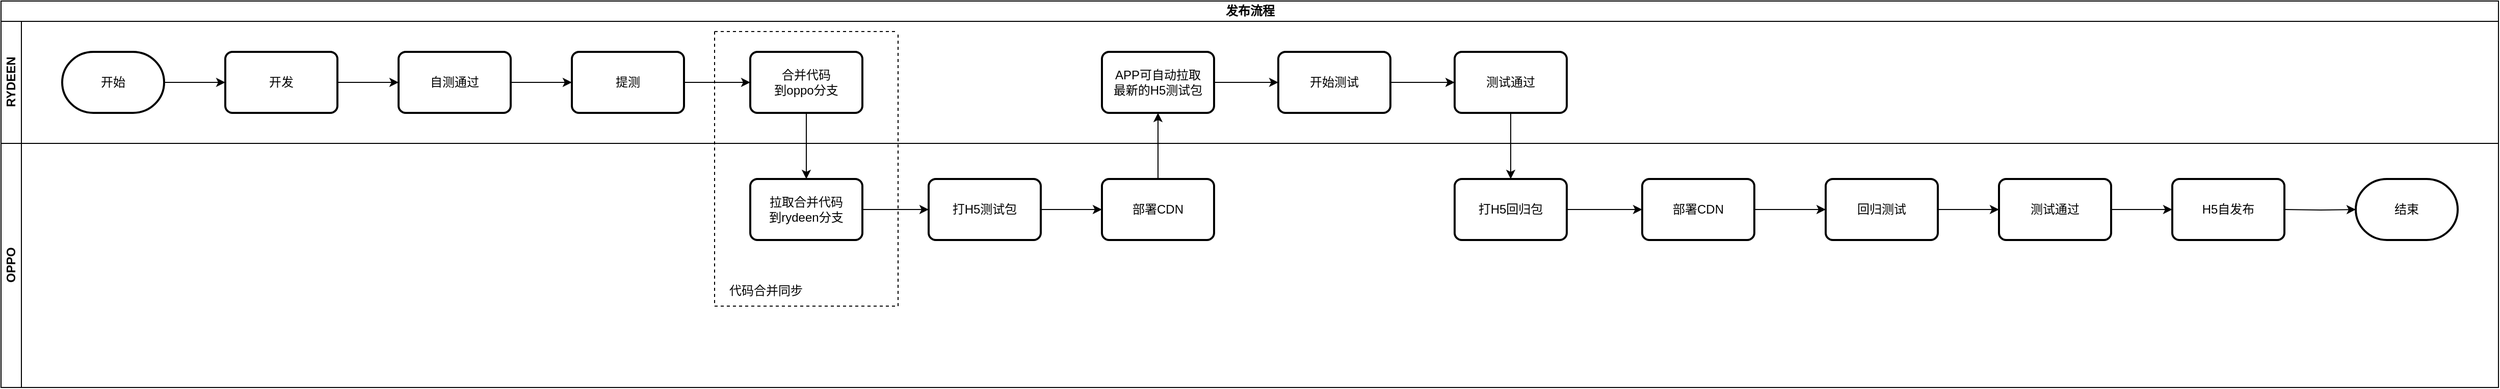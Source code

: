 <mxfile version="24.0.7" type="github">
  <diagram name="第 1 页" id="DAGRTdv7kkAqzBV7Zv9-">
    <mxGraphModel dx="2261" dy="-423" grid="1" gridSize="10" guides="1" tooltips="1" connect="1" arrows="1" fold="1" page="1" pageScale="1" pageWidth="827" pageHeight="1169" math="0" shadow="0">
      <root>
        <mxCell id="0" />
        <mxCell id="1" parent="0" />
        <mxCell id="lMIF8WrqZ08UB6Lh3qAM-1" value="发布流程" style="swimlane;childLayout=stackLayout;resizeParent=1;resizeParentMax=0;horizontal=1;startSize=20;horizontalStack=0;html=1;" vertex="1" parent="1">
          <mxGeometry x="-20" y="1480" width="2450" height="380" as="geometry" />
        </mxCell>
        <mxCell id="lMIF8WrqZ08UB6Lh3qAM-2" value="RYDEEN" style="swimlane;startSize=20;horizontal=0;html=1;" vertex="1" parent="lMIF8WrqZ08UB6Lh3qAM-1">
          <mxGeometry y="20" width="2450" height="120" as="geometry" />
        </mxCell>
        <mxCell id="lMIF8WrqZ08UB6Lh3qAM-3" value="" style="edgeStyle=orthogonalEdgeStyle;rounded=0;orthogonalLoop=1;jettySize=auto;html=1;" edge="1" parent="lMIF8WrqZ08UB6Lh3qAM-2" source="lMIF8WrqZ08UB6Lh3qAM-4" target="lMIF8WrqZ08UB6Lh3qAM-6">
          <mxGeometry relative="1" as="geometry" />
        </mxCell>
        <mxCell id="lMIF8WrqZ08UB6Lh3qAM-4" value="开始" style="strokeWidth=2;html=1;shape=mxgraph.flowchart.terminator;whiteSpace=wrap;" vertex="1" parent="lMIF8WrqZ08UB6Lh3qAM-2">
          <mxGeometry x="60" y="30" width="100" height="60" as="geometry" />
        </mxCell>
        <mxCell id="lMIF8WrqZ08UB6Lh3qAM-5" value="" style="edgeStyle=orthogonalEdgeStyle;rounded=0;orthogonalLoop=1;jettySize=auto;html=1;" edge="1" parent="lMIF8WrqZ08UB6Lh3qAM-2" source="lMIF8WrqZ08UB6Lh3qAM-6" target="lMIF8WrqZ08UB6Lh3qAM-8">
          <mxGeometry relative="1" as="geometry" />
        </mxCell>
        <mxCell id="lMIF8WrqZ08UB6Lh3qAM-6" value="开发" style="rounded=1;whiteSpace=wrap;html=1;absoluteArcSize=1;arcSize=14;strokeWidth=2;" vertex="1" parent="lMIF8WrqZ08UB6Lh3qAM-2">
          <mxGeometry x="220" y="30" width="110" height="60" as="geometry" />
        </mxCell>
        <mxCell id="lMIF8WrqZ08UB6Lh3qAM-7" value="" style="edgeStyle=orthogonalEdgeStyle;rounded=0;orthogonalLoop=1;jettySize=auto;html=1;" edge="1" parent="lMIF8WrqZ08UB6Lh3qAM-2" source="lMIF8WrqZ08UB6Lh3qAM-8">
          <mxGeometry relative="1" as="geometry">
            <mxPoint x="560" y="60" as="targetPoint" />
          </mxGeometry>
        </mxCell>
        <mxCell id="lMIF8WrqZ08UB6Lh3qAM-8" value="自测通过" style="rounded=1;whiteSpace=wrap;html=1;absoluteArcSize=1;arcSize=14;strokeWidth=2;" vertex="1" parent="lMIF8WrqZ08UB6Lh3qAM-2">
          <mxGeometry x="390" y="30" width="110" height="60" as="geometry" />
        </mxCell>
        <mxCell id="lMIF8WrqZ08UB6Lh3qAM-9" value="提测" style="rounded=1;whiteSpace=wrap;html=1;absoluteArcSize=1;arcSize=14;strokeWidth=2;" vertex="1" parent="lMIF8WrqZ08UB6Lh3qAM-2">
          <mxGeometry x="560" y="30" width="110" height="60" as="geometry" />
        </mxCell>
        <mxCell id="lMIF8WrqZ08UB6Lh3qAM-10" value="" style="edgeStyle=orthogonalEdgeStyle;rounded=0;orthogonalLoop=1;jettySize=auto;html=1;" edge="1" parent="lMIF8WrqZ08UB6Lh3qAM-2" source="lMIF8WrqZ08UB6Lh3qAM-11" target="lMIF8WrqZ08UB6Lh3qAM-12">
          <mxGeometry relative="1" as="geometry" />
        </mxCell>
        <mxCell id="lMIF8WrqZ08UB6Lh3qAM-11" value="开始测试" style="rounded=1;whiteSpace=wrap;html=1;absoluteArcSize=1;arcSize=14;strokeWidth=2;" vertex="1" parent="lMIF8WrqZ08UB6Lh3qAM-2">
          <mxGeometry x="1253" y="30" width="110" height="60" as="geometry" />
        </mxCell>
        <mxCell id="lMIF8WrqZ08UB6Lh3qAM-12" value="测试通过" style="rounded=1;whiteSpace=wrap;html=1;absoluteArcSize=1;arcSize=14;strokeWidth=2;" vertex="1" parent="lMIF8WrqZ08UB6Lh3qAM-2">
          <mxGeometry x="1426" y="30" width="110" height="60" as="geometry" />
        </mxCell>
        <mxCell id="lMIF8WrqZ08UB6Lh3qAM-13" value="" style="edgeStyle=orthogonalEdgeStyle;rounded=0;orthogonalLoop=1;jettySize=auto;html=1;" edge="1" parent="lMIF8WrqZ08UB6Lh3qAM-2" source="lMIF8WrqZ08UB6Lh3qAM-14" target="lMIF8WrqZ08UB6Lh3qAM-11">
          <mxGeometry relative="1" as="geometry" />
        </mxCell>
        <mxCell id="lMIF8WrqZ08UB6Lh3qAM-14" value="APP可自动&lt;span style=&quot;background-color: initial;&quot;&gt;拉取&lt;/span&gt;&lt;div&gt;&lt;span style=&quot;background-color: initial;&quot;&gt;最新的H5测试包&lt;/span&gt;&lt;/div&gt;" style="rounded=1;whiteSpace=wrap;html=1;absoluteArcSize=1;arcSize=14;strokeWidth=2;" vertex="1" parent="lMIF8WrqZ08UB6Lh3qAM-2">
          <mxGeometry x="1080" y="30" width="110" height="60" as="geometry" />
        </mxCell>
        <mxCell id="lMIF8WrqZ08UB6Lh3qAM-15" value="" style="edgeStyle=orthogonalEdgeStyle;rounded=0;orthogonalLoop=1;jettySize=auto;html=1;exitX=1;exitY=0.5;exitDx=0;exitDy=0;" edge="1" parent="lMIF8WrqZ08UB6Lh3qAM-1" source="lMIF8WrqZ08UB6Lh3qAM-9" target="lMIF8WrqZ08UB6Lh3qAM-21">
          <mxGeometry relative="1" as="geometry">
            <mxPoint x="680" y="80" as="sourcePoint" />
          </mxGeometry>
        </mxCell>
        <mxCell id="lMIF8WrqZ08UB6Lh3qAM-16" value="" style="rounded=0;orthogonalLoop=1;jettySize=auto;html=1;exitX=0.5;exitY=0;exitDx=0;exitDy=0;entryX=0.5;entryY=1;entryDx=0;entryDy=0;" edge="1" parent="lMIF8WrqZ08UB6Lh3qAM-1" source="lMIF8WrqZ08UB6Lh3qAM-24" target="lMIF8WrqZ08UB6Lh3qAM-14">
          <mxGeometry relative="1" as="geometry">
            <mxPoint x="1263" y="340" as="sourcePoint" />
            <mxPoint x="1263" y="405" as="targetPoint" />
          </mxGeometry>
        </mxCell>
        <mxCell id="lMIF8WrqZ08UB6Lh3qAM-17" value="" style="rounded=0;orthogonalLoop=1;jettySize=auto;html=1;exitX=0.5;exitY=1;exitDx=0;exitDy=0;entryX=0.5;entryY=0;entryDx=0;entryDy=0;" edge="1" parent="lMIF8WrqZ08UB6Lh3qAM-1" source="lMIF8WrqZ08UB6Lh3qAM-12" target="lMIF8WrqZ08UB6Lh3qAM-26">
          <mxGeometry relative="1" as="geometry">
            <mxPoint x="1200" y="185" as="sourcePoint" />
            <mxPoint x="1308" y="120" as="targetPoint" />
          </mxGeometry>
        </mxCell>
        <mxCell id="lMIF8WrqZ08UB6Lh3qAM-18" value="OPPO" style="swimlane;startSize=20;horizontal=0;html=1;" vertex="1" parent="lMIF8WrqZ08UB6Lh3qAM-1">
          <mxGeometry y="140" width="2450" height="240" as="geometry" />
        </mxCell>
        <mxCell id="lMIF8WrqZ08UB6Lh3qAM-19" value="" style="swimlane;startSize=0;swimlaneFillColor=none;dashed=1;" vertex="1" parent="lMIF8WrqZ08UB6Lh3qAM-18">
          <mxGeometry x="700" y="-110" width="180" height="270" as="geometry" />
        </mxCell>
        <mxCell id="lMIF8WrqZ08UB6Lh3qAM-20" value="代码合并同步" style="text;html=1;align=center;verticalAlign=middle;resizable=0;points=[];autosize=1;strokeColor=none;fillColor=none;" vertex="1" parent="lMIF8WrqZ08UB6Lh3qAM-19">
          <mxGeometry y="240" width="100" height="30" as="geometry" />
        </mxCell>
        <mxCell id="lMIF8WrqZ08UB6Lh3qAM-21" value="合并代码&lt;div&gt;到oppo分支&lt;/div&gt;" style="rounded=1;whiteSpace=wrap;html=1;absoluteArcSize=1;arcSize=14;strokeWidth=2;" vertex="1" parent="lMIF8WrqZ08UB6Lh3qAM-18">
          <mxGeometry x="735" y="-90" width="110" height="60" as="geometry" />
        </mxCell>
        <mxCell id="lMIF8WrqZ08UB6Lh3qAM-22" value="" style="edgeStyle=orthogonalEdgeStyle;rounded=0;orthogonalLoop=1;jettySize=auto;html=1;entryX=0;entryY=0.5;entryDx=0;entryDy=0;" edge="1" parent="lMIF8WrqZ08UB6Lh3qAM-18" source="lMIF8WrqZ08UB6Lh3qAM-35" target="lMIF8WrqZ08UB6Lh3qAM-24">
          <mxGeometry relative="1" as="geometry">
            <mxPoint x="905" y="65" as="targetPoint" />
          </mxGeometry>
        </mxCell>
        <mxCell id="lMIF8WrqZ08UB6Lh3qAM-23" value="拉取合并代码&lt;div&gt;到rydeen分支&lt;/div&gt;" style="rounded=1;whiteSpace=wrap;html=1;absoluteArcSize=1;arcSize=14;strokeWidth=2;" vertex="1" parent="lMIF8WrqZ08UB6Lh3qAM-18">
          <mxGeometry x="735" y="35" width="110" height="60" as="geometry" />
        </mxCell>
        <mxCell id="lMIF8WrqZ08UB6Lh3qAM-24" value="部署CDN" style="rounded=1;whiteSpace=wrap;html=1;absoluteArcSize=1;arcSize=14;strokeWidth=2;" vertex="1" parent="lMIF8WrqZ08UB6Lh3qAM-18">
          <mxGeometry x="1080" y="35" width="110" height="60" as="geometry" />
        </mxCell>
        <mxCell id="lMIF8WrqZ08UB6Lh3qAM-25" value="" style="edgeStyle=orthogonalEdgeStyle;rounded=0;orthogonalLoop=1;jettySize=auto;html=1;" edge="1" parent="lMIF8WrqZ08UB6Lh3qAM-18" source="lMIF8WrqZ08UB6Lh3qAM-37" target="lMIF8WrqZ08UB6Lh3qAM-28">
          <mxGeometry relative="1" as="geometry" />
        </mxCell>
        <mxCell id="lMIF8WrqZ08UB6Lh3qAM-26" value="打H5回归包" style="rounded=1;whiteSpace=wrap;html=1;absoluteArcSize=1;arcSize=14;strokeWidth=2;" vertex="1" parent="lMIF8WrqZ08UB6Lh3qAM-18">
          <mxGeometry x="1426" y="35" width="110" height="60" as="geometry" />
        </mxCell>
        <mxCell id="lMIF8WrqZ08UB6Lh3qAM-27" value="" style="edgeStyle=orthogonalEdgeStyle;rounded=0;orthogonalLoop=1;jettySize=auto;html=1;" edge="1" parent="lMIF8WrqZ08UB6Lh3qAM-18" source="lMIF8WrqZ08UB6Lh3qAM-28" target="lMIF8WrqZ08UB6Lh3qAM-30">
          <mxGeometry relative="1" as="geometry" />
        </mxCell>
        <mxCell id="lMIF8WrqZ08UB6Lh3qAM-28" value="回归测试" style="rounded=1;whiteSpace=wrap;html=1;absoluteArcSize=1;arcSize=14;strokeWidth=2;" vertex="1" parent="lMIF8WrqZ08UB6Lh3qAM-18">
          <mxGeometry x="1790" y="35" width="110" height="60" as="geometry" />
        </mxCell>
        <mxCell id="lMIF8WrqZ08UB6Lh3qAM-29" value="" style="edgeStyle=orthogonalEdgeStyle;rounded=0;orthogonalLoop=1;jettySize=auto;html=1;" edge="1" parent="lMIF8WrqZ08UB6Lh3qAM-18" source="lMIF8WrqZ08UB6Lh3qAM-30">
          <mxGeometry relative="1" as="geometry">
            <mxPoint x="2130" y="65" as="targetPoint" />
          </mxGeometry>
        </mxCell>
        <mxCell id="lMIF8WrqZ08UB6Lh3qAM-30" value="测试通过" style="rounded=1;whiteSpace=wrap;html=1;absoluteArcSize=1;arcSize=14;strokeWidth=2;" vertex="1" parent="lMIF8WrqZ08UB6Lh3qAM-18">
          <mxGeometry x="1960" y="35" width="110" height="60" as="geometry" />
        </mxCell>
        <mxCell id="lMIF8WrqZ08UB6Lh3qAM-31" value="H5自发布" style="rounded=1;whiteSpace=wrap;html=1;absoluteArcSize=1;arcSize=14;strokeWidth=2;" vertex="1" parent="lMIF8WrqZ08UB6Lh3qAM-18">
          <mxGeometry x="2130" y="35" width="110" height="60" as="geometry" />
        </mxCell>
        <mxCell id="lMIF8WrqZ08UB6Lh3qAM-32" value="" style="edgeStyle=orthogonalEdgeStyle;rounded=0;orthogonalLoop=1;jettySize=auto;html=1;" edge="1" parent="lMIF8WrqZ08UB6Lh3qAM-18" target="lMIF8WrqZ08UB6Lh3qAM-33">
          <mxGeometry relative="1" as="geometry">
            <mxPoint x="2240" y="65" as="sourcePoint" />
          </mxGeometry>
        </mxCell>
        <mxCell id="lMIF8WrqZ08UB6Lh3qAM-33" value="结束" style="strokeWidth=2;html=1;shape=mxgraph.flowchart.terminator;whiteSpace=wrap;" vertex="1" parent="lMIF8WrqZ08UB6Lh3qAM-18">
          <mxGeometry x="2310" y="35" width="100" height="60" as="geometry" />
        </mxCell>
        <mxCell id="lMIF8WrqZ08UB6Lh3qAM-34" value="" style="rounded=0;orthogonalLoop=1;jettySize=auto;html=1;exitX=0.5;exitY=1;exitDx=0;exitDy=0;entryX=0.5;entryY=0;entryDx=0;entryDy=0;" edge="1" parent="lMIF8WrqZ08UB6Lh3qAM-18" source="lMIF8WrqZ08UB6Lh3qAM-21" target="lMIF8WrqZ08UB6Lh3qAM-23">
          <mxGeometry relative="1" as="geometry">
            <mxPoint x="845" y="280" as="sourcePoint" />
            <mxPoint x="1185" y="340" as="targetPoint" />
          </mxGeometry>
        </mxCell>
        <mxCell id="lMIF8WrqZ08UB6Lh3qAM-35" value="打H5测试包" style="rounded=1;whiteSpace=wrap;html=1;absoluteArcSize=1;arcSize=14;strokeWidth=2;" vertex="1" parent="lMIF8WrqZ08UB6Lh3qAM-18">
          <mxGeometry x="910" y="35" width="110" height="60" as="geometry" />
        </mxCell>
        <mxCell id="lMIF8WrqZ08UB6Lh3qAM-36" value="" style="edgeStyle=orthogonalEdgeStyle;rounded=0;orthogonalLoop=1;jettySize=auto;html=1;entryX=0;entryY=0.5;entryDx=0;entryDy=0;" edge="1" parent="lMIF8WrqZ08UB6Lh3qAM-18" source="lMIF8WrqZ08UB6Lh3qAM-23" target="lMIF8WrqZ08UB6Lh3qAM-35">
          <mxGeometry relative="1" as="geometry">
            <mxPoint x="1060" y="1685" as="targetPoint" />
            <mxPoint x="825" y="1685" as="sourcePoint" />
          </mxGeometry>
        </mxCell>
        <mxCell id="lMIF8WrqZ08UB6Lh3qAM-37" value="部署CDN" style="rounded=1;whiteSpace=wrap;html=1;absoluteArcSize=1;arcSize=14;strokeWidth=2;" vertex="1" parent="lMIF8WrqZ08UB6Lh3qAM-18">
          <mxGeometry x="1610" y="35" width="110" height="60" as="geometry" />
        </mxCell>
        <mxCell id="lMIF8WrqZ08UB6Lh3qAM-38" value="" style="edgeStyle=orthogonalEdgeStyle;rounded=0;orthogonalLoop=1;jettySize=auto;html=1;" edge="1" parent="lMIF8WrqZ08UB6Lh3qAM-18" source="lMIF8WrqZ08UB6Lh3qAM-26" target="lMIF8WrqZ08UB6Lh3qAM-37">
          <mxGeometry relative="1" as="geometry">
            <mxPoint x="1510" y="1685" as="sourcePoint" />
            <mxPoint x="1757" y="1685" as="targetPoint" />
          </mxGeometry>
        </mxCell>
      </root>
    </mxGraphModel>
  </diagram>
</mxfile>
